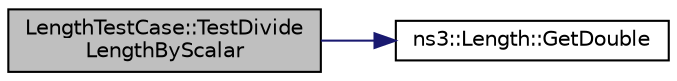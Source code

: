 digraph "LengthTestCase::TestDivideLengthByScalar"
{
 // LATEX_PDF_SIZE
  edge [fontname="Helvetica",fontsize="10",labelfontname="Helvetica",labelfontsize="10"];
  node [fontname="Helvetica",fontsize="10",shape=record];
  rankdir="LR";
  Node1 [label="LengthTestCase::TestDivide\lLengthByScalar",height=0.2,width=0.4,color="black", fillcolor="grey75", style="filled", fontcolor="black",tooltip="Test arithmetic operations."];
  Node1 -> Node2 [color="midnightblue",fontsize="10",style="solid",fontname="Helvetica"];
  Node2 [label="ns3::Length::GetDouble",height=0.2,width=0.4,color="black", fillcolor="white", style="filled",URL="$classns3_1_1_length.html#a3a2e6b71ceaf0370690099e5edb12372",tooltip="Current length value."];
}
